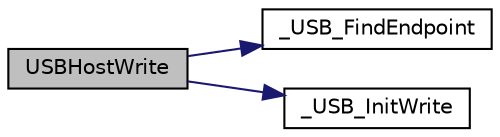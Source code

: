 digraph "USBHostWrite"
{
  edge [fontname="Helvetica",fontsize="10",labelfontname="Helvetica",labelfontsize="10"];
  node [fontname="Helvetica",fontsize="10",shape=record];
  rankdir="LR";
  Node1 [label="USBHostWrite",height=0.2,width=0.4,color="black", fillcolor="grey75", style="filled", fontcolor="black"];
  Node1 -> Node2 [color="midnightblue",fontsize="10",style="solid",fontname="Helvetica"];
  Node2 [label="_USB_FindEndpoint",height=0.2,width=0.4,color="black", fillcolor="white", style="filled",URL="$usb__host_8c.html#ae449b4da12d04e5c006874382c84caab"];
  Node1 -> Node3 [color="midnightblue",fontsize="10",style="solid",fontname="Helvetica"];
  Node3 [label="_USB_InitWrite",height=0.2,width=0.4,color="black", fillcolor="white", style="filled",URL="$usb__host_8c.html#a2c2d163e2fd091e8ebcbdd0c27408516"];
}
